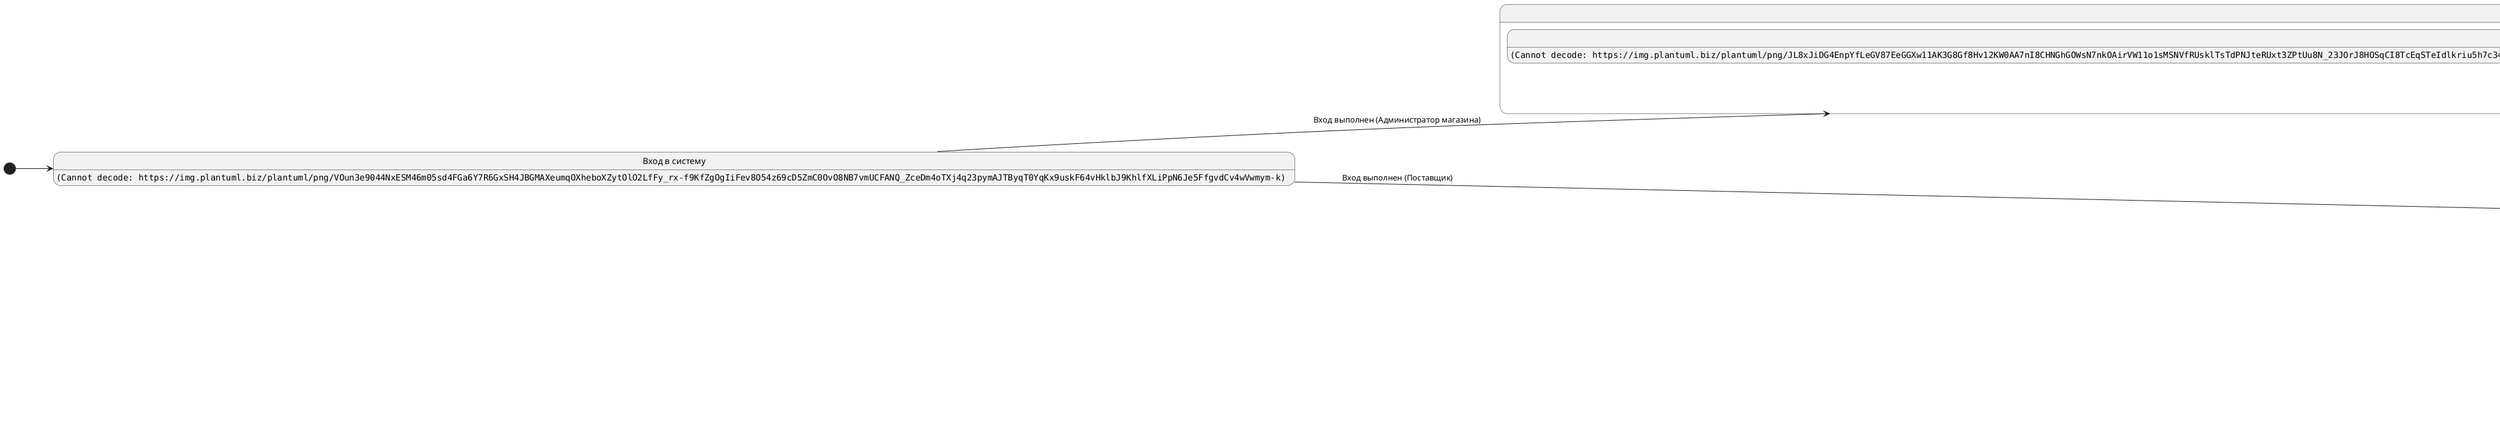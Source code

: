 @startuml states
left to right direction



[*] --> login

state login as "Вход в систему" {
  login : <img https://img.plantuml.biz/plantuml/png/VOun3e9044NxESM46m05sd4FGa6Y7R6GxSH4JBGMAXeumqOXheboXZytOlO2LfFy_rx-f9KfZgOgIiFev8O54z69cD5ZmC0OvO8NB7vmUCFANQ_ZceDm4oTXj4q23pymAJTByqT0YqKx9uskF64vHklbJ9KhlfXLiPpN6Je5FfgvdCv4wVwmym-k>
  
}


login --> admin : Вход выполнен (Администратор магазина)
login --> seller : Вход выполнен (Поставщик)


state admin as "Рабочий стол администратора магазина" {
  state admin_item_list as "Список товаров" {
    admin_item_list: <img https://img.plantuml.biz/plantuml/png/JL8xJiDG4EnpYfLeGV87EeGGXw11AK3G8Gf8Hv12KW0AA7nI8CHNGhGOWsN7nkOAirVW11o1sMSNVfRUsklTsTdPNJteRUxt3ZPtUu8N_23JOrJ8HOSqCI8TcEqSTeIdlkriu5h7c34g4sH8XMbCvNU2Rnrt-njuOgAXvVBtDBqmpoiZ2ptNeGww3kd8tSjRAxXZfI4Y54pw57mXQJuJpEhISowEeAvAX5ZF29TBt_aVw4cDBqfwayPxgGDZY5n7A6hN6n5BHFscQiKIcPwmdA76g5mnFDeZUCUdZdH0D4oRNamNQlBDp9H05MQo7eHhmXZFztspllSxB9trf8PxONSJb89Rb2OH0KhUfxmBon0yarPAfYLoHD88cJivAjAhfSsSjz39l71IXf9GgL8dEX4dbSsBhtU1ln3uZa4Gq0GDeILF6a9NRh3KmOJXHDYPausKo477rd5hMi9-8mOLreNDNN13olSBlbK9myNGJ5Cbz5gpRM_CbCrysEIi4JrlhPWW5Z8mOPq8EkhsRSNuxzGMB7NwnKQolJYTeyxgpjwsBUy_>
  }

  state admin_zayav_list as "Ваши заявки" {
    admin_zayav_list: <img https://img.plantuml.biz/plantuml/png/TLB1Ji905Bpp5Pju9osLcp7yX-60qPln8Dme2RGN3KQY8Uf18No15MqeXS8lpFi5lyJPjn08qMwoJRSpy-RDsrgprRXfDHjNBOC9riYaXnLoWnaI6M1gFqhjak5pXYUaqaKXiKHoBpqP68lCYOoGO47ibyG6tuIvWnJpkd9Fpa__bxU0zf5YnbXHrvAdSeSCUQZ7GrV2A7l60WaAQWrsEZaoux0JYwJ1M7gRan4-AKOS-H9ZoPKeqrgtRtL069V1Xsr2kc6bMlQgvOhdLIc3TwI6tYAicG3TQNC5TK93YEVzH8LnCezum_C1UxXh2mlwPJuQNsZyeEfNI7RSYNPJ6BmovSYbpVsM--90SlI74pzmJhP64kKdx7bXvsL3OXkKooZV3tr_N_15nLYI_vqWJuFWEF2tYXtTtRXqTxTYh3uvQZhEz4PCfS_8kpgbWXERC-tDbD9wICg8qALMoUnLEc0m_eUzoKfSto_VATKkho_iZVq5>
  }
  
    state select_count as "Выберите количество" {
    select_count: <img https://img.plantuml.biz/plantuml/png/SoWkIImgAKxCAL6uCEbYzuMD5xPURBYmusBJXQqA5tPTs7TXDv3J3XHi10fjkh2FgvfB0GZ0X8BIXKb0iQqNjk3HeAHG4trX2b1yuuKDG3vGuSMUMAvQBeVKl1IGjG00>
  }
  state correct_zayav as "Выбранная заявка" {
    correct_zayav: <img https://img.plantuml.biz/plantuml/png/LL71IiD04BtdAnRyWQGbDv5-XPVIGqLlui7crYqaZQ2YK15FWbu4howr8R5jqbzuyqU-dJsqtOKXcNdlpPlPmIGRtsQJyNLcy2bpx2I7mn8RL6ZHe3AeuMJ1r1fDD8qCpn2lg0XifPIvF4iX2uFr8T9XErBewSMP8Th9WvQrL1if3NReI9pxRlB8JgpGWhy6F_YbTAuAqnDguCFpAEs2A-jpBvAJJwQKs5ZV2jzgsuMVTtISev5xclMTbkXK4MzC5ZJCNCSnjiJLf7NuC-UzlatJf6UJE8aP0Y4eTLZv9Unftb8hJroIt6bgfH_Ua1GsIPA-xSKfPT98TJJCmbGQmpA_gElKAPUfwdvGoGrdgu_sFxB3erSAZ3r2oj51ZsWM3QvkBltZ_WC0>
  }

  admin_item_list-->admin_zayav_list
  admin_zayav_list-->admin_item_list

  admin_item_list-->select_count

  admin_zayav_list-->correct_zayav
  correct_zayav-->admin_zayav_list


 
}

state seller as "Рабочий стол поставщика" {

    
  state seller_item_list as "Список товаров" {
    seller_item_list: <img https://img.plantuml.biz/plantuml/png/JLBDIiD04BxdAGQyMiYFtaIA3-55UgZeJJpOtaoXHb6XOaHxaAAW89xJQ4YQFrzXvXLy4h_Pf9WzxEpEpdpVDpFR7us7P-FHy6HC_Cu_dCa5rvoJ130nHp9LQvrRXDNikWxuKMQyGbH6d75AI4CgxWcNCXlu243ohJwdE8J0oZaR6829sNSETtc1fu0ZBa3oHVpDINjDUDKmRf1l8b_XJbKGL-1BMk-3J5K2vtB9HUFwH6x5aT_Yrm3Bv0R0AYxcsi3wn7DJQbCeYYmHcIAnvXNjkzwUnjYEuwXrxD-WCjQcDftu3Jmfg2lK5L5RUcuggS7ND2CptaB2JK9l4_0aABAIK48oLMg7SLouJizr38NhmhWjuxPDQqR-05aXTnB8b20tWde00mnp87w2e9UUenYUj-MfQJ4ykzFqxWIVeRyqtO9CkTCvLdBLTYEIQxZlYMlY61HBUBNtsg6o-piIdVKSroNUupMKXiL6sNzeT_ZMnEeVdnxfl_i3>
  }

  state seller_add_form as "Добавление товара" {
    seller_add_form: <img https://img.plantuml.biz/plantuml/png/RL6xQiD04Epr5GVv0Fr0CFuFuKB6xeABM9qba4ucJc6m2Ib284MQrBBWi95Z-HTc_oYpal53pi7jShSpitDx_MaKFaVJy2ao-COHEybGep9YcKeKachsPfxXQgEk06zmh1qa5ojBoMHboC9HyPJuPRIIIjuH6iIDHDB4ns4F7vIO4voIKiWB-rEelcQvjlM3ehzGOAltE607PsBQKC-lt9PdNjy0pdwL_0EdzTZtEoosTVeItx_1h-dVKgMI7Fjxbfgxr3lSJzhV4xZWb3AYIjJ_A5Jtg9DEEw00xqHi-9fIARAycikWGRGXyVhZoKW_yGy0>
  }

  state seller_zayav_list as "Список заявок" {
    seller_zayav_list: <img https://img.plantuml.biz/plantuml/png/VPBDIiD058NtUOe1zs9_H1SYVG_feg8xSM6pwnJI5Fp1Ggku4gpq1MGQ34tJ9Bx2kM_acHj4it4M0pFtdk-UkNTwmt1m4mu7Lw71Kc9yIGI713kaA94XDTZ0oPnNER9W51YkCpmZPM8fKubb9XEP6-H6nPLCK72F9PAf8R6YrFa0ahwgJyvFgNToZwm9zy7HdW-_CRlm9He9reS-9Detj9V9BIghi2NMyk3J39rCAIpWL4YHmwPEMk2J9bAPQ9cMnGiFCUCxRuD-3LPySo5FVDQZtC7PrW6NfTUAIPM_OaB2z-LQhDjLLBk1igt3VqKqcxCtSrgEU3mwLaR7ObKJPERBi-ri3ytoKXjDSBjsy-e7H5p90bk31Oy5vvIPZfB6THTrhqVrheGKMx8o7LF20ckTS_c3-Urosl_32SP1x_Bwmd-FRm00>
  }
  state seller_zayav as "Выбранная заявка" {
    seller_zayav: <img https://img.plantuml.biz/plantuml/png/VPBDIiD058NtUOe1zs9_H1SYVG_feg8xSM6pwnJI5Fp1Ggku4gpq1MGQ34tJ9Bx2kM_acHj4it4M0pFtdk-UkNTwmt1m4mu7Lw71Kc9yIGI713kaA94XDTZ0oPnNER9W51YkCpmZPM8fKubb9XEP6-H6nPLCK72F9PAf8R6YrFa0ahwgJyvFgNToZwm9zy7HdW-_CRlm9He9reS-9Detj9V9BIghi2NMyk3J39rCAIpWL4YHmwPEMk2J9bAPQ9cMnGiFCUCxRuD-3LPySo5FVDQZtC7PrW6NfTUAIPM_OaB2z-LQhDjLLBk1igt3VqKqcxCtSrgEU3mwLaR7ObKJPERBi-ri3ytoKXjDSBjsy-e7H5p90bk31Oy5vvIPZfB6THTrhqVrheGKMx8o7LF20ckTS_c3-Urosl_32SP1x_Bwmd-FRm00>
  }
  state seller_accept_zayav as "Выбранная одобренная заяdка" {
    seller_accept_zayav: <img https://img.plantuml.biz/plantuml/png/JLAzIWD14ExlAOPO2xaarudaAMmaHKGxiJ3fie7aJh0m41L141HihC-G8-ibjxx2p1lvpIn6hnXkPkVxcPtjZyR3w_5eU3acVfESlsN69QzuonKtxBaYtd0fIvHgziaa8Nod_CWL6Xif99U5p6L9N9E1WynvXvZBJ0e2Om2qr0DU3GnzT7RCptlEalW9P3bKj-n9aSJlKD_90mJkv1OjXmJ5W8QWAGvNKAcLWtezdBQ02Fp9tjo3JIsrJ6roe7glA6_KI1pAQUqU3dDajHIyTMRhmwOkO_9YYXwA5UXoe8CnmgzNUHiEWfWMt0tY5vrqkYxBqevBssaR8G8YK-2rtk4VJ2rXGjont5XfRJzgIEOkJTEkwxGpq6I9yLYOngainbtyNvlNVP0np6HXIoe7BlRKvg7vxTclLOh1F-PaclGlhixrHVm0>
  }

  state seller_change_item as "Окно изменения товра" {
    seller_change_item: <img https://img.plantuml.biz/plantuml/png/LL2xRi904EplAqwYZcGRYIf2_4UKWeXqY2AuuomP0w51YjD5aIYIWjf2d6mCT_c5sL_8bx1tM3osc3tDpiokhZUE-s_nk3-C9NxmXugciAWbPTosA2XrNKo4v3gZgoSMMrhmj81XKqOhYGebZj1CQ4z-F2jlI3m-ldJn1KDpDgQiA-ZTQIJixJ9zNjHowZM7buvtQT1IuRVnMkODurvYvq-k9VBe0P_HvK8NiF6752hi1C5_PkvcEQMyja9DCnnK44Rjk_4tfnyuUWbDKnPkOLKOY4OZBf1Sdo8HlTVHmFtb2G00>
  }




}



@enduml